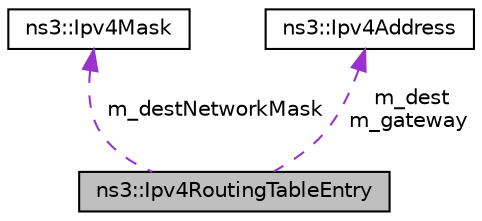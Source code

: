 digraph "ns3::Ipv4RoutingTableEntry"
{
 // LATEX_PDF_SIZE
  edge [fontname="Helvetica",fontsize="10",labelfontname="Helvetica",labelfontsize="10"];
  node [fontname="Helvetica",fontsize="10",shape=record];
  Node1 [label="ns3::Ipv4RoutingTableEntry",height=0.2,width=0.4,color="black", fillcolor="grey75", style="filled", fontcolor="black",tooltip="A record of an IPv4 routing table entry for Ipv4GlobalRouting and Ipv4StaticRouting."];
  Node2 -> Node1 [dir="back",color="darkorchid3",fontsize="10",style="dashed",label=" m_destNetworkMask" ,fontname="Helvetica"];
  Node2 [label="ns3::Ipv4Mask",height=0.2,width=0.4,color="black", fillcolor="white", style="filled",URL="$classns3_1_1_ipv4_mask.html",tooltip="a class to represent an Ipv4 address mask"];
  Node3 -> Node1 [dir="back",color="darkorchid3",fontsize="10",style="dashed",label=" m_dest\nm_gateway" ,fontname="Helvetica"];
  Node3 [label="ns3::Ipv4Address",height=0.2,width=0.4,color="black", fillcolor="white", style="filled",URL="$classns3_1_1_ipv4_address.html",tooltip="Ipv4 addresses are stored in host order in this class."];
}

